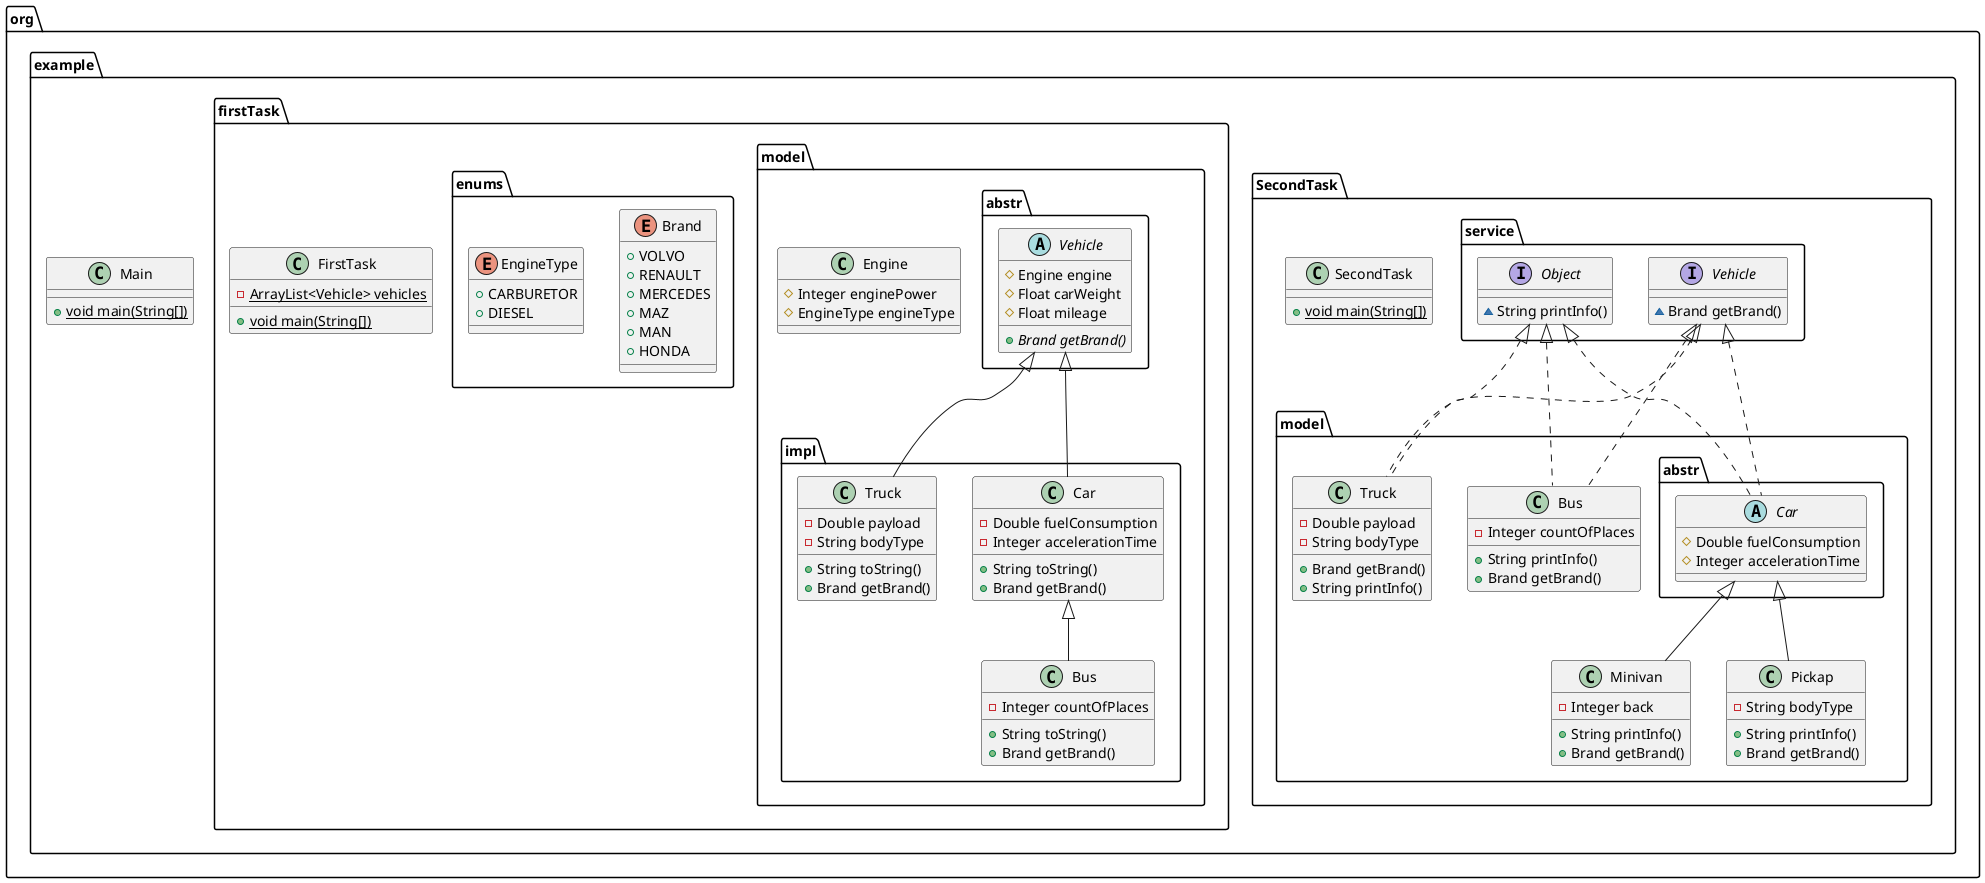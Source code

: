 @startuml
class org.example.Main {
+ {static} void main(String[])
}

class org.example.SecondTask.SecondTask {
+ {static} void main(String[])
}

class org.example.firstTask.model.Engine {
# Integer enginePower
# EngineType engineType
}

class org.example.SecondTask.model.Bus {
- Integer countOfPlaces
+ String printInfo()
+ Brand getBrand()
}


class org.example.firstTask.model.impl.Car {
- Double fuelConsumption
- Integer accelerationTime
+ String toString()
+ Brand getBrand()
}


class org.example.firstTask.model.impl.Truck {
- Double payload
- String bodyType
+ String toString()
+ Brand getBrand()
}


class org.example.SecondTask.model.Minivan {
- Integer back
+ String printInfo()
+ Brand getBrand()
}


interface org.example.SecondTask.service.Vehicle {
~ Brand getBrand()
}

enum org.example.firstTask.enums.Brand {
+  VOLVO
+  RENAULT
+  MERCEDES
+  MAZ
+  MAN
+  HONDA
}

class org.example.SecondTask.model.Pickap {
- String bodyType
+ String printInfo()
+ Brand getBrand()
}


abstract class org.example.SecondTask.model.abstr.Car {
# Double fuelConsumption
# Integer accelerationTime
}

class org.example.SecondTask.model.Truck {
- Double payload
- String bodyType
+ Brand getBrand()
+ String printInfo()
}


class org.example.firstTask.model.impl.Bus {
- Integer countOfPlaces
+ String toString()
+ Brand getBrand()
}


interface org.example.SecondTask.service.Object {
~ String printInfo()
}

enum org.example.firstTask.enums.EngineType {
+  CARBURETOR
+  DIESEL
}

class org.example.firstTask.FirstTask {
- {static} ArrayList<Vehicle> vehicles
+ {static} void main(String[])
}


abstract class org.example.firstTask.model.abstr.Vehicle {
# Engine engine
# Float carWeight
# Float mileage
+ {abstract}Brand getBrand()
}




org.example.SecondTask.service.Vehicle <|.. org.example.SecondTask.model.Bus
org.example.SecondTask.service.Object <|.. org.example.SecondTask.model.Bus
org.example.firstTask.model.abstr.Vehicle <|-- org.example.firstTask.model.impl.Car
org.example.firstTask.model.abstr.Vehicle <|-- org.example.firstTask.model.impl.Truck
org.example.SecondTask.model.abstr.Car <|-- org.example.SecondTask.model.Minivan
org.example.SecondTask.model.abstr.Car <|-- org.example.SecondTask.model.Pickap
org.example.SecondTask.service.Vehicle <|.. org.example.SecondTask.model.abstr.Car
org.example.SecondTask.service.Object <|.. org.example.SecondTask.model.abstr.Car
org.example.SecondTask.service.Vehicle <|.. org.example.SecondTask.model.Truck
org.example.SecondTask.service.Object <|.. org.example.SecondTask.model.Truck
org.example.firstTask.model.impl.Car <|-- org.example.firstTask.model.impl.Bus
@enduml